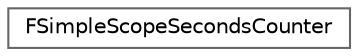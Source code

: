 digraph "Graphical Class Hierarchy"
{
 // INTERACTIVE_SVG=YES
 // LATEX_PDF_SIZE
  bgcolor="transparent";
  edge [fontname=Helvetica,fontsize=10,labelfontname=Helvetica,labelfontsize=10];
  node [fontname=Helvetica,fontsize=10,shape=box,height=0.2,width=0.4];
  rankdir="LR";
  Node0 [id="Node000000",label="FSimpleScopeSecondsCounter",height=0.2,width=0.4,color="grey40", fillcolor="white", style="filled",URL="$d9/d27/classFSimpleScopeSecondsCounter.html",tooltip="Utility class to capture time passed in seconds, adding delta time to passed in variable."];
}
